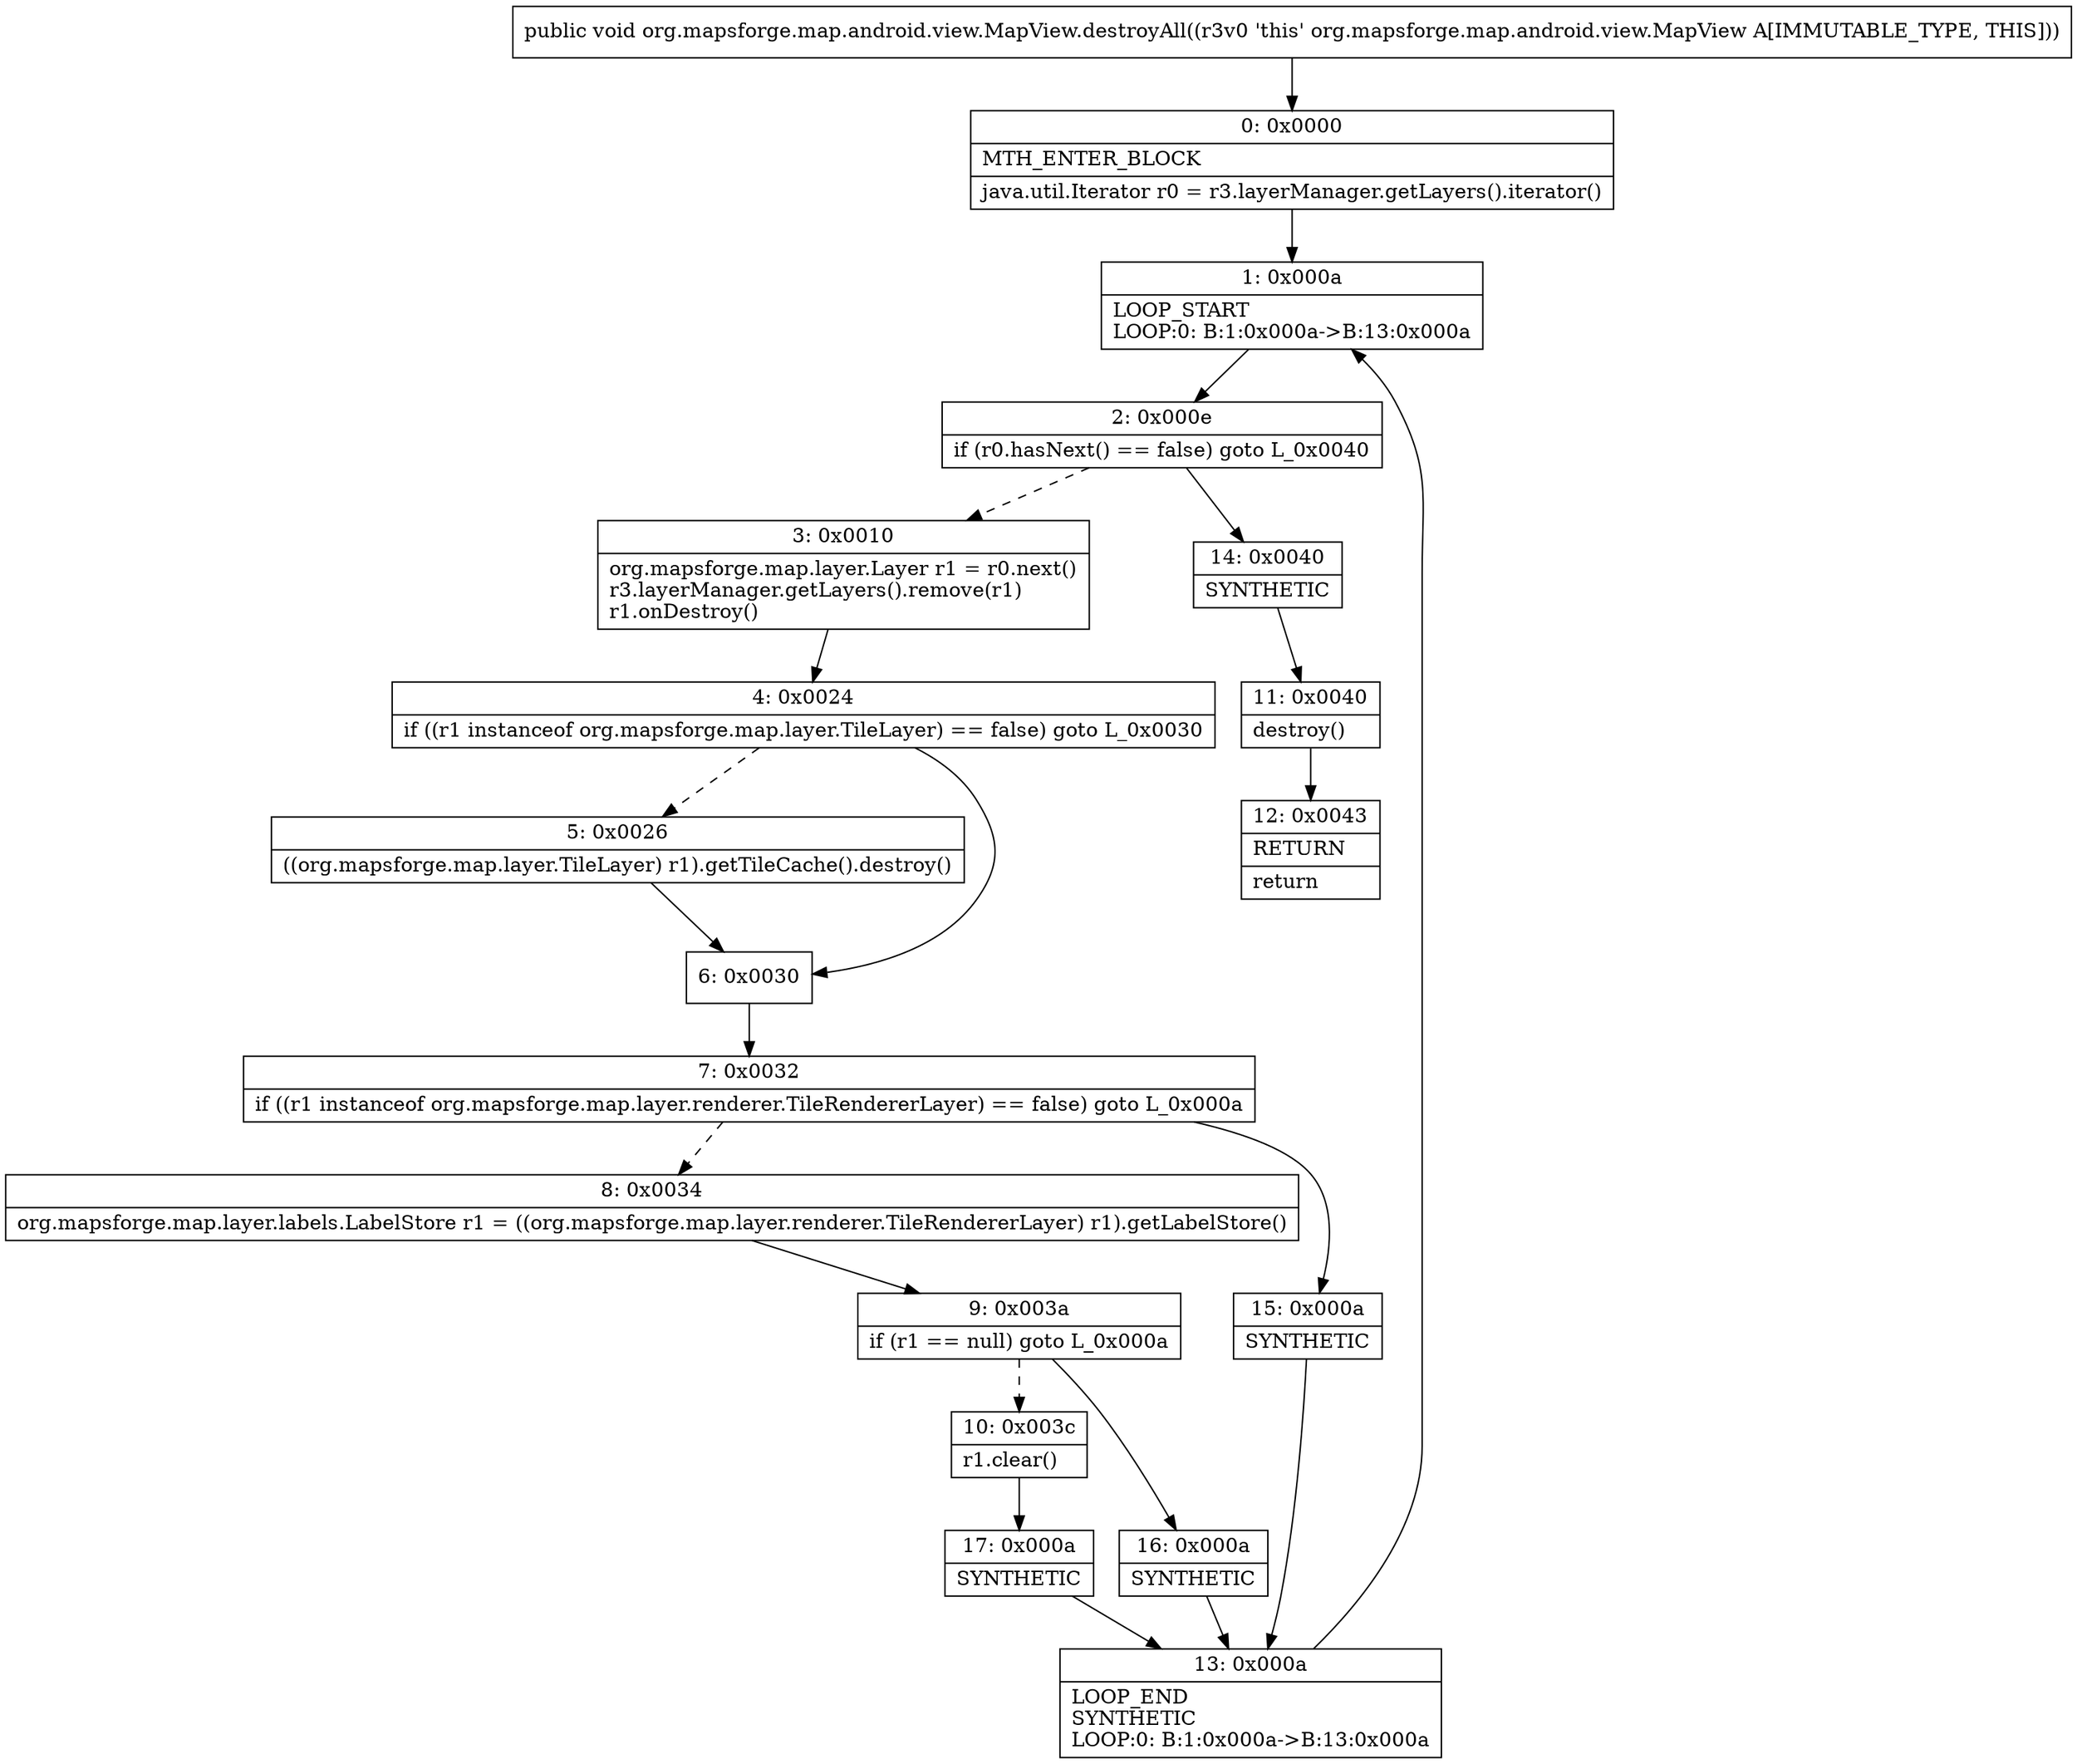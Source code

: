 digraph "CFG fororg.mapsforge.map.android.view.MapView.destroyAll()V" {
Node_0 [shape=record,label="{0\:\ 0x0000|MTH_ENTER_BLOCK\l|java.util.Iterator r0 = r3.layerManager.getLayers().iterator()\l}"];
Node_1 [shape=record,label="{1\:\ 0x000a|LOOP_START\lLOOP:0: B:1:0x000a\-\>B:13:0x000a\l}"];
Node_2 [shape=record,label="{2\:\ 0x000e|if (r0.hasNext() == false) goto L_0x0040\l}"];
Node_3 [shape=record,label="{3\:\ 0x0010|org.mapsforge.map.layer.Layer r1 = r0.next()\lr3.layerManager.getLayers().remove(r1)\lr1.onDestroy()\l}"];
Node_4 [shape=record,label="{4\:\ 0x0024|if ((r1 instanceof org.mapsforge.map.layer.TileLayer) == false) goto L_0x0030\l}"];
Node_5 [shape=record,label="{5\:\ 0x0026|((org.mapsforge.map.layer.TileLayer) r1).getTileCache().destroy()\l}"];
Node_6 [shape=record,label="{6\:\ 0x0030}"];
Node_7 [shape=record,label="{7\:\ 0x0032|if ((r1 instanceof org.mapsforge.map.layer.renderer.TileRendererLayer) == false) goto L_0x000a\l}"];
Node_8 [shape=record,label="{8\:\ 0x0034|org.mapsforge.map.layer.labels.LabelStore r1 = ((org.mapsforge.map.layer.renderer.TileRendererLayer) r1).getLabelStore()\l}"];
Node_9 [shape=record,label="{9\:\ 0x003a|if (r1 == null) goto L_0x000a\l}"];
Node_10 [shape=record,label="{10\:\ 0x003c|r1.clear()\l}"];
Node_11 [shape=record,label="{11\:\ 0x0040|destroy()\l}"];
Node_12 [shape=record,label="{12\:\ 0x0043|RETURN\l|return\l}"];
Node_13 [shape=record,label="{13\:\ 0x000a|LOOP_END\lSYNTHETIC\lLOOP:0: B:1:0x000a\-\>B:13:0x000a\l}"];
Node_14 [shape=record,label="{14\:\ 0x0040|SYNTHETIC\l}"];
Node_15 [shape=record,label="{15\:\ 0x000a|SYNTHETIC\l}"];
Node_16 [shape=record,label="{16\:\ 0x000a|SYNTHETIC\l}"];
Node_17 [shape=record,label="{17\:\ 0x000a|SYNTHETIC\l}"];
MethodNode[shape=record,label="{public void org.mapsforge.map.android.view.MapView.destroyAll((r3v0 'this' org.mapsforge.map.android.view.MapView A[IMMUTABLE_TYPE, THIS])) }"];
MethodNode -> Node_0;
Node_0 -> Node_1;
Node_1 -> Node_2;
Node_2 -> Node_3[style=dashed];
Node_2 -> Node_14;
Node_3 -> Node_4;
Node_4 -> Node_5[style=dashed];
Node_4 -> Node_6;
Node_5 -> Node_6;
Node_6 -> Node_7;
Node_7 -> Node_8[style=dashed];
Node_7 -> Node_15;
Node_8 -> Node_9;
Node_9 -> Node_10[style=dashed];
Node_9 -> Node_16;
Node_10 -> Node_17;
Node_11 -> Node_12;
Node_13 -> Node_1;
Node_14 -> Node_11;
Node_15 -> Node_13;
Node_16 -> Node_13;
Node_17 -> Node_13;
}

